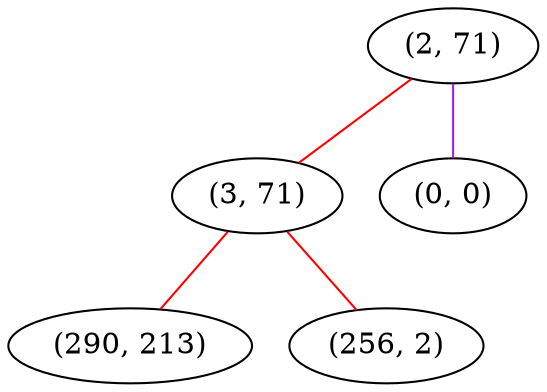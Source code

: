 graph "" {
"(2, 71)";
"(3, 71)";
"(290, 213)";
"(0, 0)";
"(256, 2)";
"(2, 71)" -- "(3, 71)"  [color=red, key=0, weight=1];
"(2, 71)" -- "(0, 0)"  [color=purple, key=0, weight=4];
"(3, 71)" -- "(290, 213)"  [color=red, key=0, weight=1];
"(3, 71)" -- "(256, 2)"  [color=red, key=0, weight=1];
}
